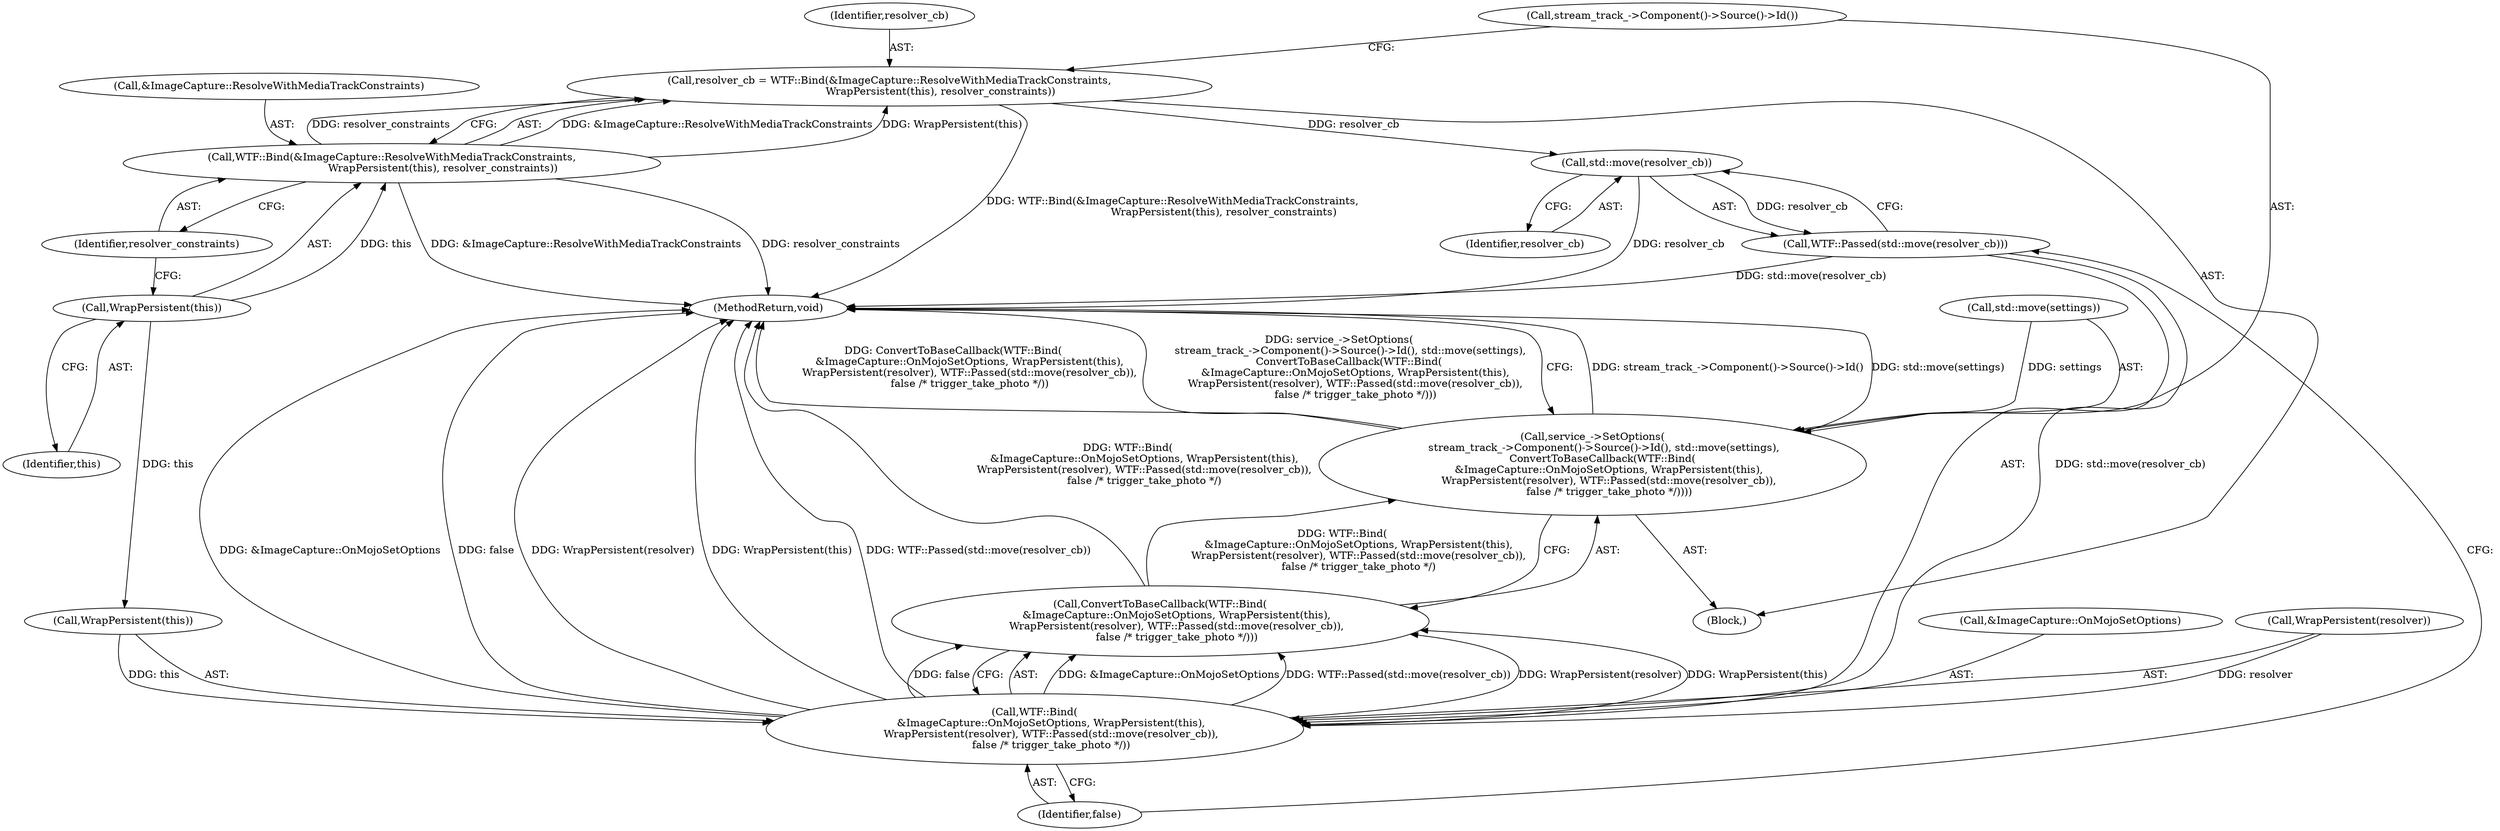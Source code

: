 digraph "0_Chrome_84ca1ee18bbc32f3cb035d071e8271e064dfd4d7_0@API" {
"1000688" [label="(Call,std::move(resolver_cb))"];
"1000667" [label="(Call,resolver_cb = WTF::Bind(&ImageCapture::ResolveWithMediaTrackConstraints,\n                               WrapPersistent(this), resolver_constraints))"];
"1000669" [label="(Call,WTF::Bind(&ImageCapture::ResolveWithMediaTrackConstraints,\n                               WrapPersistent(this), resolver_constraints))"];
"1000672" [label="(Call,WrapPersistent(this))"];
"1000687" [label="(Call,WTF::Passed(std::move(resolver_cb)))"];
"1000680" [label="(Call,WTF::Bind(\n          &ImageCapture::OnMojoSetOptions, WrapPersistent(this),\n          WrapPersistent(resolver), WTF::Passed(std::move(resolver_cb)),\n          false /* trigger_take_photo */))"];
"1000679" [label="(Call,ConvertToBaseCallback(WTF::Bind(\n          &ImageCapture::OnMojoSetOptions, WrapPersistent(this),\n          WrapPersistent(resolver), WTF::Passed(std::move(resolver_cb)),\n          false /* trigger_take_photo */)))"];
"1000675" [label="(Call,service_->SetOptions(\n       stream_track_->Component()->Source()->Id(), std::move(settings),\n      ConvertToBaseCallback(WTF::Bind(\n          &ImageCapture::OnMojoSetOptions, WrapPersistent(this),\n          WrapPersistent(resolver), WTF::Passed(std::move(resolver_cb)),\n          false /* trigger_take_photo */))))"];
"1000679" [label="(Call,ConvertToBaseCallback(WTF::Bind(\n          &ImageCapture::OnMojoSetOptions, WrapPersistent(this),\n          WrapPersistent(resolver), WTF::Passed(std::move(resolver_cb)),\n          false /* trigger_take_photo */)))"];
"1000681" [label="(Call,&ImageCapture::OnMojoSetOptions)"];
"1000669" [label="(Call,WTF::Bind(&ImageCapture::ResolveWithMediaTrackConstraints,\n                               WrapPersistent(this), resolver_constraints))"];
"1000668" [label="(Identifier,resolver_cb)"];
"1000670" [label="(Call,&ImageCapture::ResolveWithMediaTrackConstraints)"];
"1000685" [label="(Call,WrapPersistent(resolver))"];
"1000677" [label="(Call,std::move(settings))"];
"1000689" [label="(Identifier,resolver_cb)"];
"1000690" [label="(Identifier,false)"];
"1000687" [label="(Call,WTF::Passed(std::move(resolver_cb)))"];
"1000680" [label="(Call,WTF::Bind(\n          &ImageCapture::OnMojoSetOptions, WrapPersistent(this),\n          WrapPersistent(resolver), WTF::Passed(std::move(resolver_cb)),\n          false /* trigger_take_photo */))"];
"1000672" [label="(Call,WrapPersistent(this))"];
"1000674" [label="(Identifier,resolver_constraints)"];
"1000675" [label="(Call,service_->SetOptions(\n       stream_track_->Component()->Source()->Id(), std::move(settings),\n      ConvertToBaseCallback(WTF::Bind(\n          &ImageCapture::OnMojoSetOptions, WrapPersistent(this),\n          WrapPersistent(resolver), WTF::Passed(std::move(resolver_cb)),\n          false /* trigger_take_photo */))))"];
"1000676" [label="(Call,stream_track_->Component()->Source()->Id())"];
"1000667" [label="(Call,resolver_cb = WTF::Bind(&ImageCapture::ResolveWithMediaTrackConstraints,\n                               WrapPersistent(this), resolver_constraints))"];
"1000691" [label="(MethodReturn,void)"];
"1000673" [label="(Identifier,this)"];
"1000683" [label="(Call,WrapPersistent(this))"];
"1000688" [label="(Call,std::move(resolver_cb))"];
"1000104" [label="(Block,)"];
"1000688" -> "1000687"  [label="AST: "];
"1000688" -> "1000689"  [label="CFG: "];
"1000689" -> "1000688"  [label="AST: "];
"1000687" -> "1000688"  [label="CFG: "];
"1000688" -> "1000691"  [label="DDG: resolver_cb"];
"1000688" -> "1000687"  [label="DDG: resolver_cb"];
"1000667" -> "1000688"  [label="DDG: resolver_cb"];
"1000667" -> "1000104"  [label="AST: "];
"1000667" -> "1000669"  [label="CFG: "];
"1000668" -> "1000667"  [label="AST: "];
"1000669" -> "1000667"  [label="AST: "];
"1000676" -> "1000667"  [label="CFG: "];
"1000667" -> "1000691"  [label="DDG: WTF::Bind(&ImageCapture::ResolveWithMediaTrackConstraints,\n                               WrapPersistent(this), resolver_constraints)"];
"1000669" -> "1000667"  [label="DDG: &ImageCapture::ResolveWithMediaTrackConstraints"];
"1000669" -> "1000667"  [label="DDG: WrapPersistent(this)"];
"1000669" -> "1000667"  [label="DDG: resolver_constraints"];
"1000669" -> "1000674"  [label="CFG: "];
"1000670" -> "1000669"  [label="AST: "];
"1000672" -> "1000669"  [label="AST: "];
"1000674" -> "1000669"  [label="AST: "];
"1000669" -> "1000691"  [label="DDG: resolver_constraints"];
"1000669" -> "1000691"  [label="DDG: &ImageCapture::ResolveWithMediaTrackConstraints"];
"1000672" -> "1000669"  [label="DDG: this"];
"1000672" -> "1000673"  [label="CFG: "];
"1000673" -> "1000672"  [label="AST: "];
"1000674" -> "1000672"  [label="CFG: "];
"1000672" -> "1000683"  [label="DDG: this"];
"1000687" -> "1000680"  [label="AST: "];
"1000690" -> "1000687"  [label="CFG: "];
"1000687" -> "1000691"  [label="DDG: std::move(resolver_cb)"];
"1000687" -> "1000680"  [label="DDG: std::move(resolver_cb)"];
"1000680" -> "1000679"  [label="AST: "];
"1000680" -> "1000690"  [label="CFG: "];
"1000681" -> "1000680"  [label="AST: "];
"1000683" -> "1000680"  [label="AST: "];
"1000685" -> "1000680"  [label="AST: "];
"1000690" -> "1000680"  [label="AST: "];
"1000679" -> "1000680"  [label="CFG: "];
"1000680" -> "1000691"  [label="DDG: &ImageCapture::OnMojoSetOptions"];
"1000680" -> "1000691"  [label="DDG: false"];
"1000680" -> "1000691"  [label="DDG: WrapPersistent(resolver)"];
"1000680" -> "1000691"  [label="DDG: WrapPersistent(this)"];
"1000680" -> "1000691"  [label="DDG: WTF::Passed(std::move(resolver_cb))"];
"1000680" -> "1000679"  [label="DDG: &ImageCapture::OnMojoSetOptions"];
"1000680" -> "1000679"  [label="DDG: WTF::Passed(std::move(resolver_cb))"];
"1000680" -> "1000679"  [label="DDG: WrapPersistent(resolver)"];
"1000680" -> "1000679"  [label="DDG: WrapPersistent(this)"];
"1000680" -> "1000679"  [label="DDG: false"];
"1000683" -> "1000680"  [label="DDG: this"];
"1000685" -> "1000680"  [label="DDG: resolver"];
"1000679" -> "1000675"  [label="AST: "];
"1000675" -> "1000679"  [label="CFG: "];
"1000679" -> "1000691"  [label="DDG: WTF::Bind(\n          &ImageCapture::OnMojoSetOptions, WrapPersistent(this),\n          WrapPersistent(resolver), WTF::Passed(std::move(resolver_cb)),\n          false /* trigger_take_photo */)"];
"1000679" -> "1000675"  [label="DDG: WTF::Bind(\n          &ImageCapture::OnMojoSetOptions, WrapPersistent(this),\n          WrapPersistent(resolver), WTF::Passed(std::move(resolver_cb)),\n          false /* trigger_take_photo */)"];
"1000675" -> "1000104"  [label="AST: "];
"1000676" -> "1000675"  [label="AST: "];
"1000677" -> "1000675"  [label="AST: "];
"1000691" -> "1000675"  [label="CFG: "];
"1000675" -> "1000691"  [label="DDG: stream_track_->Component()->Source()->Id()"];
"1000675" -> "1000691"  [label="DDG: std::move(settings)"];
"1000675" -> "1000691"  [label="DDG: ConvertToBaseCallback(WTF::Bind(\n          &ImageCapture::OnMojoSetOptions, WrapPersistent(this),\n          WrapPersistent(resolver), WTF::Passed(std::move(resolver_cb)),\n          false /* trigger_take_photo */))"];
"1000675" -> "1000691"  [label="DDG: service_->SetOptions(\n       stream_track_->Component()->Source()->Id(), std::move(settings),\n      ConvertToBaseCallback(WTF::Bind(\n          &ImageCapture::OnMojoSetOptions, WrapPersistent(this),\n          WrapPersistent(resolver), WTF::Passed(std::move(resolver_cb)),\n          false /* trigger_take_photo */)))"];
"1000677" -> "1000675"  [label="DDG: settings"];
}
